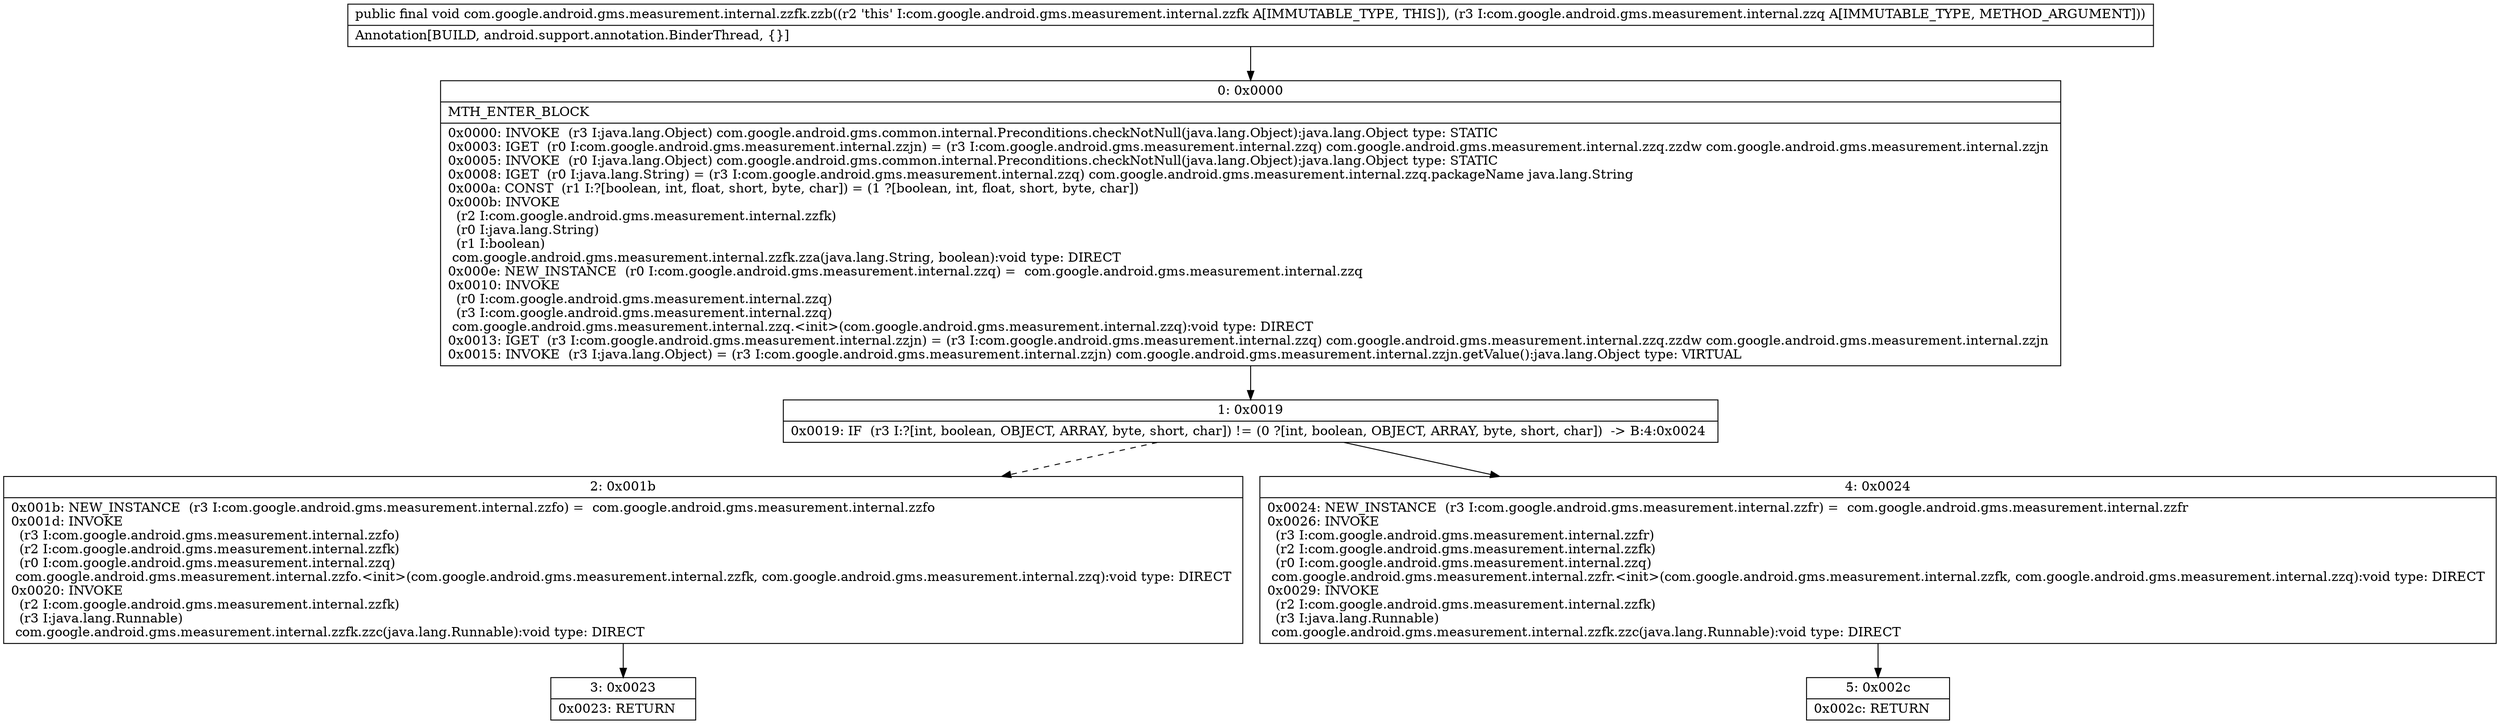 digraph "CFG forcom.google.android.gms.measurement.internal.zzfk.zzb(Lcom\/google\/android\/gms\/measurement\/internal\/zzq;)V" {
Node_0 [shape=record,label="{0\:\ 0x0000|MTH_ENTER_BLOCK\l|0x0000: INVOKE  (r3 I:java.lang.Object) com.google.android.gms.common.internal.Preconditions.checkNotNull(java.lang.Object):java.lang.Object type: STATIC \l0x0003: IGET  (r0 I:com.google.android.gms.measurement.internal.zzjn) = (r3 I:com.google.android.gms.measurement.internal.zzq) com.google.android.gms.measurement.internal.zzq.zzdw com.google.android.gms.measurement.internal.zzjn \l0x0005: INVOKE  (r0 I:java.lang.Object) com.google.android.gms.common.internal.Preconditions.checkNotNull(java.lang.Object):java.lang.Object type: STATIC \l0x0008: IGET  (r0 I:java.lang.String) = (r3 I:com.google.android.gms.measurement.internal.zzq) com.google.android.gms.measurement.internal.zzq.packageName java.lang.String \l0x000a: CONST  (r1 I:?[boolean, int, float, short, byte, char]) = (1 ?[boolean, int, float, short, byte, char]) \l0x000b: INVOKE  \l  (r2 I:com.google.android.gms.measurement.internal.zzfk)\l  (r0 I:java.lang.String)\l  (r1 I:boolean)\l com.google.android.gms.measurement.internal.zzfk.zza(java.lang.String, boolean):void type: DIRECT \l0x000e: NEW_INSTANCE  (r0 I:com.google.android.gms.measurement.internal.zzq) =  com.google.android.gms.measurement.internal.zzq \l0x0010: INVOKE  \l  (r0 I:com.google.android.gms.measurement.internal.zzq)\l  (r3 I:com.google.android.gms.measurement.internal.zzq)\l com.google.android.gms.measurement.internal.zzq.\<init\>(com.google.android.gms.measurement.internal.zzq):void type: DIRECT \l0x0013: IGET  (r3 I:com.google.android.gms.measurement.internal.zzjn) = (r3 I:com.google.android.gms.measurement.internal.zzq) com.google.android.gms.measurement.internal.zzq.zzdw com.google.android.gms.measurement.internal.zzjn \l0x0015: INVOKE  (r3 I:java.lang.Object) = (r3 I:com.google.android.gms.measurement.internal.zzjn) com.google.android.gms.measurement.internal.zzjn.getValue():java.lang.Object type: VIRTUAL \l}"];
Node_1 [shape=record,label="{1\:\ 0x0019|0x0019: IF  (r3 I:?[int, boolean, OBJECT, ARRAY, byte, short, char]) != (0 ?[int, boolean, OBJECT, ARRAY, byte, short, char])  \-\> B:4:0x0024 \l}"];
Node_2 [shape=record,label="{2\:\ 0x001b|0x001b: NEW_INSTANCE  (r3 I:com.google.android.gms.measurement.internal.zzfo) =  com.google.android.gms.measurement.internal.zzfo \l0x001d: INVOKE  \l  (r3 I:com.google.android.gms.measurement.internal.zzfo)\l  (r2 I:com.google.android.gms.measurement.internal.zzfk)\l  (r0 I:com.google.android.gms.measurement.internal.zzq)\l com.google.android.gms.measurement.internal.zzfo.\<init\>(com.google.android.gms.measurement.internal.zzfk, com.google.android.gms.measurement.internal.zzq):void type: DIRECT \l0x0020: INVOKE  \l  (r2 I:com.google.android.gms.measurement.internal.zzfk)\l  (r3 I:java.lang.Runnable)\l com.google.android.gms.measurement.internal.zzfk.zzc(java.lang.Runnable):void type: DIRECT \l}"];
Node_3 [shape=record,label="{3\:\ 0x0023|0x0023: RETURN   \l}"];
Node_4 [shape=record,label="{4\:\ 0x0024|0x0024: NEW_INSTANCE  (r3 I:com.google.android.gms.measurement.internal.zzfr) =  com.google.android.gms.measurement.internal.zzfr \l0x0026: INVOKE  \l  (r3 I:com.google.android.gms.measurement.internal.zzfr)\l  (r2 I:com.google.android.gms.measurement.internal.zzfk)\l  (r0 I:com.google.android.gms.measurement.internal.zzq)\l com.google.android.gms.measurement.internal.zzfr.\<init\>(com.google.android.gms.measurement.internal.zzfk, com.google.android.gms.measurement.internal.zzq):void type: DIRECT \l0x0029: INVOKE  \l  (r2 I:com.google.android.gms.measurement.internal.zzfk)\l  (r3 I:java.lang.Runnable)\l com.google.android.gms.measurement.internal.zzfk.zzc(java.lang.Runnable):void type: DIRECT \l}"];
Node_5 [shape=record,label="{5\:\ 0x002c|0x002c: RETURN   \l}"];
MethodNode[shape=record,label="{public final void com.google.android.gms.measurement.internal.zzfk.zzb((r2 'this' I:com.google.android.gms.measurement.internal.zzfk A[IMMUTABLE_TYPE, THIS]), (r3 I:com.google.android.gms.measurement.internal.zzq A[IMMUTABLE_TYPE, METHOD_ARGUMENT]))  | Annotation[BUILD, android.support.annotation.BinderThread, \{\}]\l}"];
MethodNode -> Node_0;
Node_0 -> Node_1;
Node_1 -> Node_2[style=dashed];
Node_1 -> Node_4;
Node_2 -> Node_3;
Node_4 -> Node_5;
}


